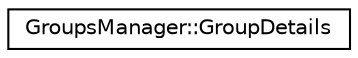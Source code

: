 digraph "Graphical Class Hierarchy"
{
 // LATEX_PDF_SIZE
  edge [fontname="Helvetica",fontsize="10",labelfontname="Helvetica",labelfontsize="10"];
  node [fontname="Helvetica",fontsize="10",shape=record];
  rankdir="LR";
  Node0 [label="GroupsManager::GroupDetails",height=0.2,width=0.4,color="black", fillcolor="white", style="filled",URL="$struct_groups_manager_1_1_group_details.html",tooltip=" "];
}
